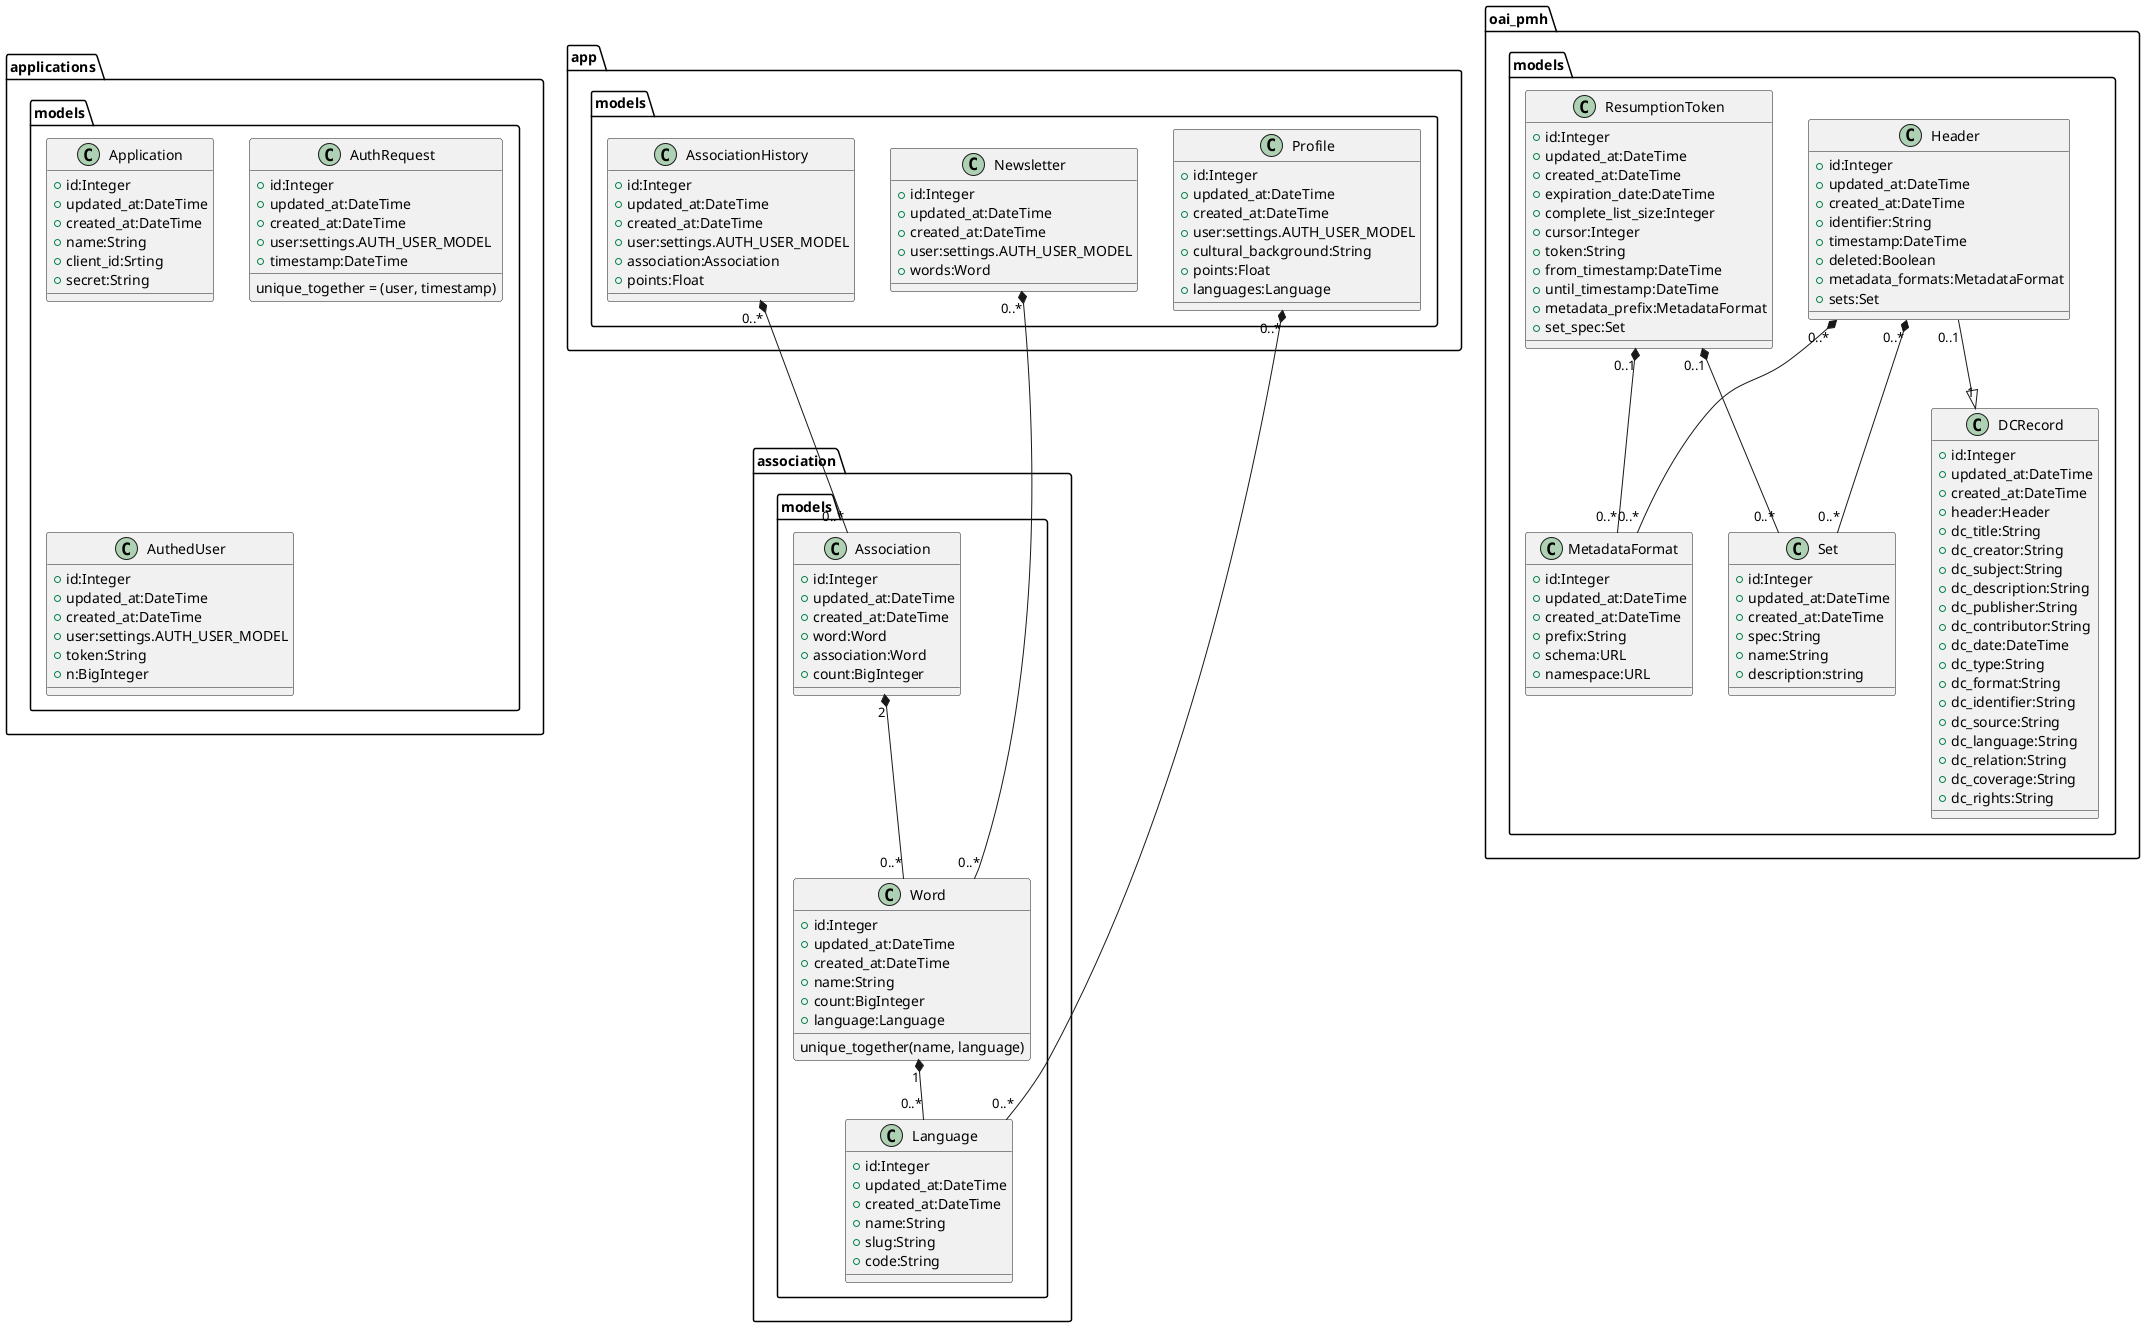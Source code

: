 @startuml
skinparam backgroundcolor transparent

class association.models.Language {
    +id:Integer
    +updated_at:DateTime
    +created_at:DateTime
    +name:String
    +slug:String
    +code:String
}

class association.models.Word {
    +id:Integer
    +updated_at:DateTime
    +created_at:DateTime
    +name:String
    +count:BigInteger
    +language:Language
    unique_together(name, language)
}

class association.models.Association {
    +id:Integer
    +updated_at:DateTime
    +created_at:DateTime
    +word:Word
    +association:Word
    +count:BigInteger
}

class app.models.Profile {
    +id:Integer
    +updated_at:DateTime
    +created_at:DateTime
    +user:settings.AUTH_USER_MODEL
    +cultural_background:String
    +points:Float
    +languages:Language
}

class app.models.AssociationHistory {
    +id:Integer
    +updated_at:DateTime
    +created_at:DateTime
    +user:settings.AUTH_USER_MODEL
    +association:Association
    +points:Float
}

class app.models.Newsletter {
    +id:Integer
    +updated_at:DateTime
    +created_at:DateTime
    +user:settings.AUTH_USER_MODEL
    +words:Word
}

class oai_pmh.models.MetadataFormat {
    +id:Integer
    +updated_at:DateTime
    +created_at:DateTime
    +prefix:String
    +schema:URL
    +namespace:URL
}

class oai_pmh.models.Set {
    +id:Integer
    +updated_at:DateTime
    +created_at:DateTime
    +spec:String
    +name:String
    +description:string
}

class oai_pmh.models.Header {
    +id:Integer
    +updated_at:DateTime
    +created_at:DateTime
    +identifier:String
    +timestamp:DateTime
    +deleted:Boolean
    +metadata_formats:MetadataFormat
    +sets:Set
}

class oai_pmh.models.ResumptionToken {
    +id:Integer
    +updated_at:DateTime
    +created_at:DateTime
    +expiration_date:DateTime
    +complete_list_size:Integer
    +cursor:Integer
    +token:String
    +from_timestamp:DateTime
    +until_timestamp:DateTime
    +metadata_prefix:MetadataFormat
    +set_spec:Set
}

class oai_pmh.models.DCRecord {
    +id:Integer
    +updated_at:DateTime
    +created_at:DateTime
    +header:Header
    +dc_title:String
    +dc_creator:String
    +dc_subject:String
    +dc_description:String
    +dc_publisher:String
    +dc_contributor:String
    +dc_date:DateTime
    +dc_type:String
    +dc_format:String
    +dc_identifier:String
    +dc_source:String
    +dc_language:String
    +dc_relation:String
    +dc_coverage:String
    +dc_rights:String
}

class applications.models.Application {
    +id:Integer
    +updated_at:DateTime
    +created_at:DateTime
    +name:String
    +client_id:Srting
    +secret:String
}

class applications.models.AuthRequest {
    +id:Integer
    +updated_at:DateTime
    +created_at:DateTime
    +user:settings.AUTH_USER_MODEL
    +timestamp:DateTime
    unique_together = (user, timestamp)
}

class applications.models.AuthedUser {
    +id:Integer
    +updated_at:DateTime
    +created_at:DateTime
    +user:settings.AUTH_USER_MODEL
    +token:String
    +n:BigInteger
}

app.models.AssociationHistory "0..*" *-- "0..*" association.models.Association
app.models.Profile "0..*" *-- "0..*" association.models.Language
app.models.Newsletter "0..*" *-- "0..*" association.models.Word
association.models.Association "2" *-- "0..*" association.models.Word
association.models.Word "1" *-- "0..*" association.models.Language

oai_pmh.models.Header "0..*" *-- "0..*" oai_pmh.models.MetadataFormat
oai_pmh.models.Header "0..*" *-- "0..*" oai_pmh.models.Set
oai_pmh.models.ResumptionToken "0..1" *-- "0..*" oai_pmh.models.MetadataFormat
oai_pmh.models.ResumptionToken "0..1" *-- "0..*" oai_pmh.models.Set
oai_pmh.models.Header "0..1" --|> "1" oai_pmh.models.DCRecord

@enduml
